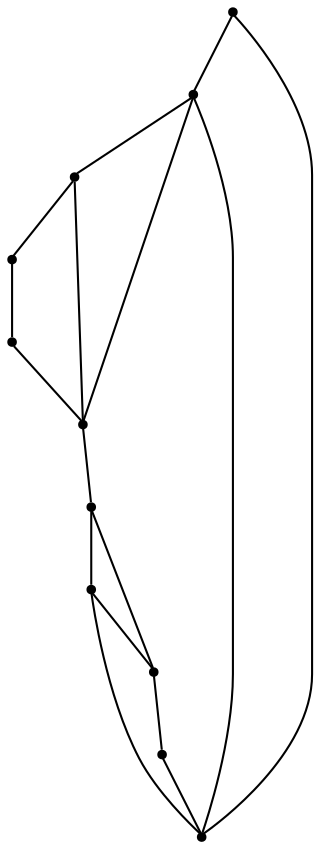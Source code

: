graph {
  node [shape=point,comment="{\"directed\":false,\"doi\":\"10.1007/3-540-36151-0_6\",\"figure\":\"1 (2)\"}"]

  v0 [pos="1633.9000701904297,299.93714997262657"]
  v1 [pos="1573.8333066304526,479.8704436331083"]
  v2 [pos="1513.8333320617676,359.8704944957386"]
  v3 [pos="1573.8999684651694,539.9370482473662"]
  v4 [pos="1573.8333066304526,599.8703927704781"]
  v5 [pos="1543.899981180827,599.9371499726267"]
  v6 [pos="1483.900006612142,419.93709910999644"]
  v7 [pos="1453.8333574930828,419.870596220999"]
  v8 [pos="1513.8333320617676,539.8705453583689"]
  v9 [pos="1483.900006612142,539.9370482473662"]
  v10 [pos="1453.9000193277996,359.93725169788706"]

  v0 -- v1 [id="-1",pos="1633.9000701904297,299.93714997262657 1633.90007019043,479.9372326244007 1633.90007019043,479.9372326244007 1633.90007019043,479.9372326244007 1573.8333066304526,479.8704436331083 1573.8333066304526,479.8704436331083 1573.8333066304526,479.8704436331083"]
  v9 -- v7 [id="-2",pos="1483.900006612142,539.9370482473662 1453.8333574930828,419.870596220999 1453.8333574930828,419.870596220999 1453.8333574930828,419.870596220999"]
  v10 -- v2 [id="-3",pos="1453.9000193277996,359.93725169788706 1513.8333320617676,359.8704944957386 1513.8333320617676,359.8704944957386 1513.8333320617676,359.8704944957386"]
  v7 -- v10 [id="-4",pos="1453.8333574930828,419.870596220999 1453.9000193277996,359.93725169788706 1453.9000193277996,359.93725169788706 1453.9000193277996,359.93725169788706"]
  v2 -- v1 [id="-5",pos="1513.8333320617676,359.8704944957386 1573.8999684651694,359.93725169788706 1573.8999684651694,359.93725169788706 1573.8999684651694,359.93725169788706 1573.8333066304526,479.8704436331083 1573.8333066304526,479.8704436331083 1573.8333066304526,479.8704436331083"]
  v3 -- v4 [id="-6",pos="1573.8999684651694,539.9370482473662 1573.8333066304526,599.8703927704781 1573.8333066304526,599.8703927704781 1573.8333066304526,599.8703927704781"]
  v1 -- v3 [id="-7",pos="1573.8333066304526,479.8704436331083 1573.8999684651694,539.9370482473662 1573.8999684651694,539.9370482473662 1573.8999684651694,539.9370482473662"]
  v4 -- v5 [id="-8",pos="1573.8333066304526,599.8703927704781 1543.899981180827,599.9371499726267 1543.899981180827,599.9371499726267 1543.899981180827,599.9371499726267"]
  v0 -- v2 [id="-9",pos="1633.9000701904297,299.93714997262657 1513.8999938964844,299.9372135509144 1513.8999938964844,299.9372135509144 1513.8999938964844,299.9372135509144 1513.8333320617676,359.8704944957386 1513.8333320617676,359.8704944957386 1513.8333320617676,359.8704944957386"]
  v2 -- v6 [id="-10",pos="1513.8333320617676,359.8704944957386 1483.900006612142,419.93709910999644 1483.900006612142,419.93709910999644 1483.900006612142,419.93709910999644"]
  v6 -- v7 [id="-11",pos="1483.900006612142,419.93709910999644 1453.8333574930828,419.870596220999 1453.8333574930828,419.870596220999 1453.8333574930828,419.870596220999"]
  v1 -- v8 [id="-12",pos="1573.8333066304526,479.8704436331083 1513.8999938964844,479.9372326244007 1513.8999938964844,479.9372326244007 1513.8999938964844,479.9372326244007 1513.8333320617676,539.8705453583689 1513.8333320617676,539.8705453583689 1513.8333320617676,539.8705453583689"]
  v5 -- v8 [id="-13",pos="1543.899981180827,599.9371499726267 1513.8333320617676,539.8705453583689 1513.8333320617676,539.8705453583689 1513.8333320617676,539.8705453583689"]
  v8 -- v9 [id="-14",pos="1513.8333320617676,539.8705453583689 1483.900006612142,539.9370482473662 1483.900006612142,539.9370482473662 1483.900006612142,539.9370482473662"]
  v8 -- v3 [id="-15",pos="1513.8333320617676,539.8705453583689 1573.8999684651694,539.9370482473662 1573.8999684651694,539.9370482473662 1573.8999684651694,539.9370482473662"]
  v9 -- v6 [id="-19",pos="1483.900006612142,539.9370482473662 1483.900006612142,419.93709910999644 1483.900006612142,419.93709910999644 1483.900006612142,419.93709910999644"]
}